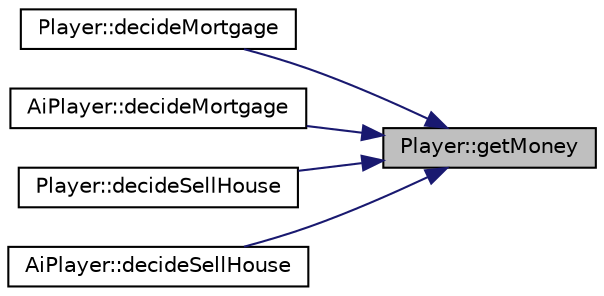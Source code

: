 digraph "Player::getMoney"
{
 // LATEX_PDF_SIZE
  edge [fontname="Helvetica",fontsize="10",labelfontname="Helvetica",labelfontsize="10"];
  node [fontname="Helvetica",fontsize="10",shape=record];
  rankdir="RL";
  Node1 [label="Player::getMoney",height=0.2,width=0.4,color="black", fillcolor="grey75", style="filled", fontcolor="black",tooltip=" "];
  Node1 -> Node2 [dir="back",color="midnightblue",fontsize="10",style="solid",fontname="Helvetica"];
  Node2 [label="Player::decideMortgage",height=0.2,width=0.4,color="black", fillcolor="white", style="filled",URL="$class_player.html#a9c596f7c08886d9db546d3c222611f5f",tooltip=" "];
  Node1 -> Node3 [dir="back",color="midnightblue",fontsize="10",style="solid",fontname="Helvetica"];
  Node3 [label="AiPlayer::decideMortgage",height=0.2,width=0.4,color="black", fillcolor="white", style="filled",URL="$class_ai_player.html#ade144bf242d81cb7e0b4b714545ebeb9",tooltip=" "];
  Node1 -> Node4 [dir="back",color="midnightblue",fontsize="10",style="solid",fontname="Helvetica"];
  Node4 [label="Player::decideSellHouse",height=0.2,width=0.4,color="black", fillcolor="white", style="filled",URL="$class_player.html#afa5630a45ffb3f996be4229cbad75bb0",tooltip=" "];
  Node1 -> Node5 [dir="back",color="midnightblue",fontsize="10",style="solid",fontname="Helvetica"];
  Node5 [label="AiPlayer::decideSellHouse",height=0.2,width=0.4,color="black", fillcolor="white", style="filled",URL="$class_ai_player.html#a141ea4b1a96050ae1ac1f6925c308135",tooltip=" "];
}
